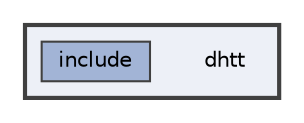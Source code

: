 digraph "dhtt"
{
 // LATEX_PDF_SIZE
  bgcolor="transparent";
  edge [fontname=Helvetica,fontsize=10,labelfontname=Helvetica,labelfontsize=10];
  node [fontname=Helvetica,fontsize=10,shape=box,height=0.2,width=0.4];
  compound=true
  subgraph clusterdir_ddb31809bb043c5c8043c26a6d397ff8 {
    graph [ bgcolor="#edf0f7", pencolor="grey25", label="", fontname=Helvetica,fontsize=10 style="filled,bold", URL="dir_ddb31809bb043c5c8043c26a6d397ff8.html",tooltip=""]
    dir_ddb31809bb043c5c8043c26a6d397ff8 [shape=plaintext, label="dhtt"];
  dir_de91579f06583eefa815e583213f44cf [label="include", fillcolor="#a2b4d6", color="grey25", style="filled", URL="dir_de91579f06583eefa815e583213f44cf.html",tooltip=""];
  }
}
